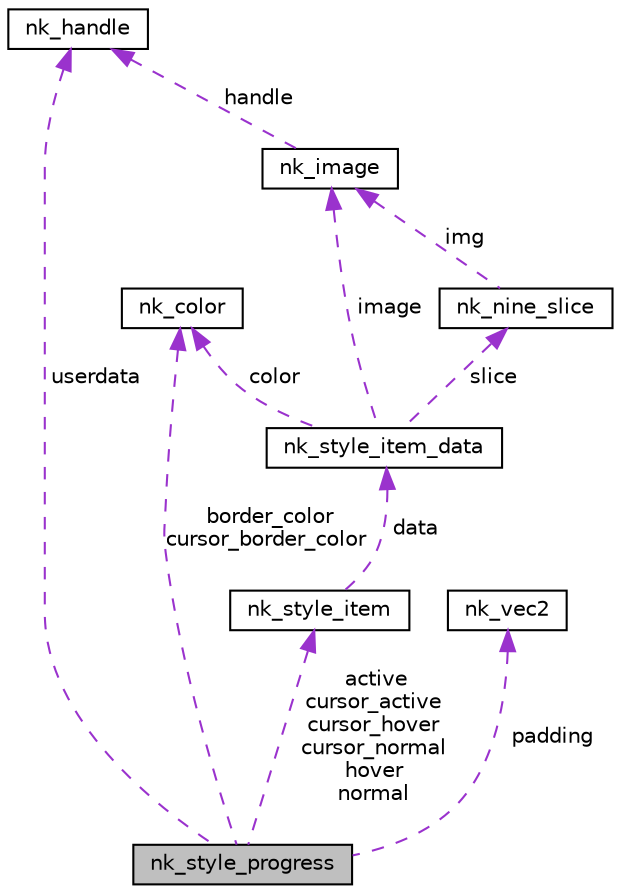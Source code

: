 digraph "nk_style_progress"
{
 // LATEX_PDF_SIZE
  edge [fontname="Helvetica",fontsize="10",labelfontname="Helvetica",labelfontsize="10"];
  node [fontname="Helvetica",fontsize="10",shape=record];
  Node1 [label="nk_style_progress",height=0.2,width=0.4,color="black", fillcolor="grey75", style="filled", fontcolor="black",tooltip=" "];
  Node2 -> Node1 [dir="back",color="darkorchid3",fontsize="10",style="dashed",label=" active\ncursor_active\ncursor_hover\ncursor_normal\nhover\nnormal" ,fontname="Helvetica"];
  Node2 [label="nk_style_item",height=0.2,width=0.4,color="black", fillcolor="white", style="filled",URL="$structnk__style__item.html",tooltip=" "];
  Node3 -> Node2 [dir="back",color="darkorchid3",fontsize="10",style="dashed",label=" data" ,fontname="Helvetica"];
  Node3 [label="nk_style_item_data",height=0.2,width=0.4,color="black", fillcolor="white", style="filled",URL="$unionnk__style__item__data.html",tooltip=" "];
  Node4 -> Node3 [dir="back",color="darkorchid3",fontsize="10",style="dashed",label=" color" ,fontname="Helvetica"];
  Node4 [label="nk_color",height=0.2,width=0.4,color="black", fillcolor="white", style="filled",URL="$structnk__color.html",tooltip=" "];
  Node5 -> Node3 [dir="back",color="darkorchid3",fontsize="10",style="dashed",label=" image" ,fontname="Helvetica"];
  Node5 [label="nk_image",height=0.2,width=0.4,color="black", fillcolor="white", style="filled",URL="$structnk__image.html",tooltip=" "];
  Node6 -> Node5 [dir="back",color="darkorchid3",fontsize="10",style="dashed",label=" handle" ,fontname="Helvetica"];
  Node6 [label="nk_handle",height=0.2,width=0.4,color="black", fillcolor="white", style="filled",URL="$unionnk__handle.html",tooltip=" "];
  Node7 -> Node3 [dir="back",color="darkorchid3",fontsize="10",style="dashed",label=" slice" ,fontname="Helvetica"];
  Node7 [label="nk_nine_slice",height=0.2,width=0.4,color="black", fillcolor="white", style="filled",URL="$structnk__nine__slice.html",tooltip=" "];
  Node5 -> Node7 [dir="back",color="darkorchid3",fontsize="10",style="dashed",label=" img" ,fontname="Helvetica"];
  Node4 -> Node1 [dir="back",color="darkorchid3",fontsize="10",style="dashed",label=" border_color\ncursor_border_color" ,fontname="Helvetica"];
  Node8 -> Node1 [dir="back",color="darkorchid3",fontsize="10",style="dashed",label=" padding" ,fontname="Helvetica"];
  Node8 [label="nk_vec2",height=0.2,width=0.4,color="black", fillcolor="white", style="filled",URL="$structnk__vec2.html",tooltip=" "];
  Node6 -> Node1 [dir="back",color="darkorchid3",fontsize="10",style="dashed",label=" userdata" ,fontname="Helvetica"];
}
